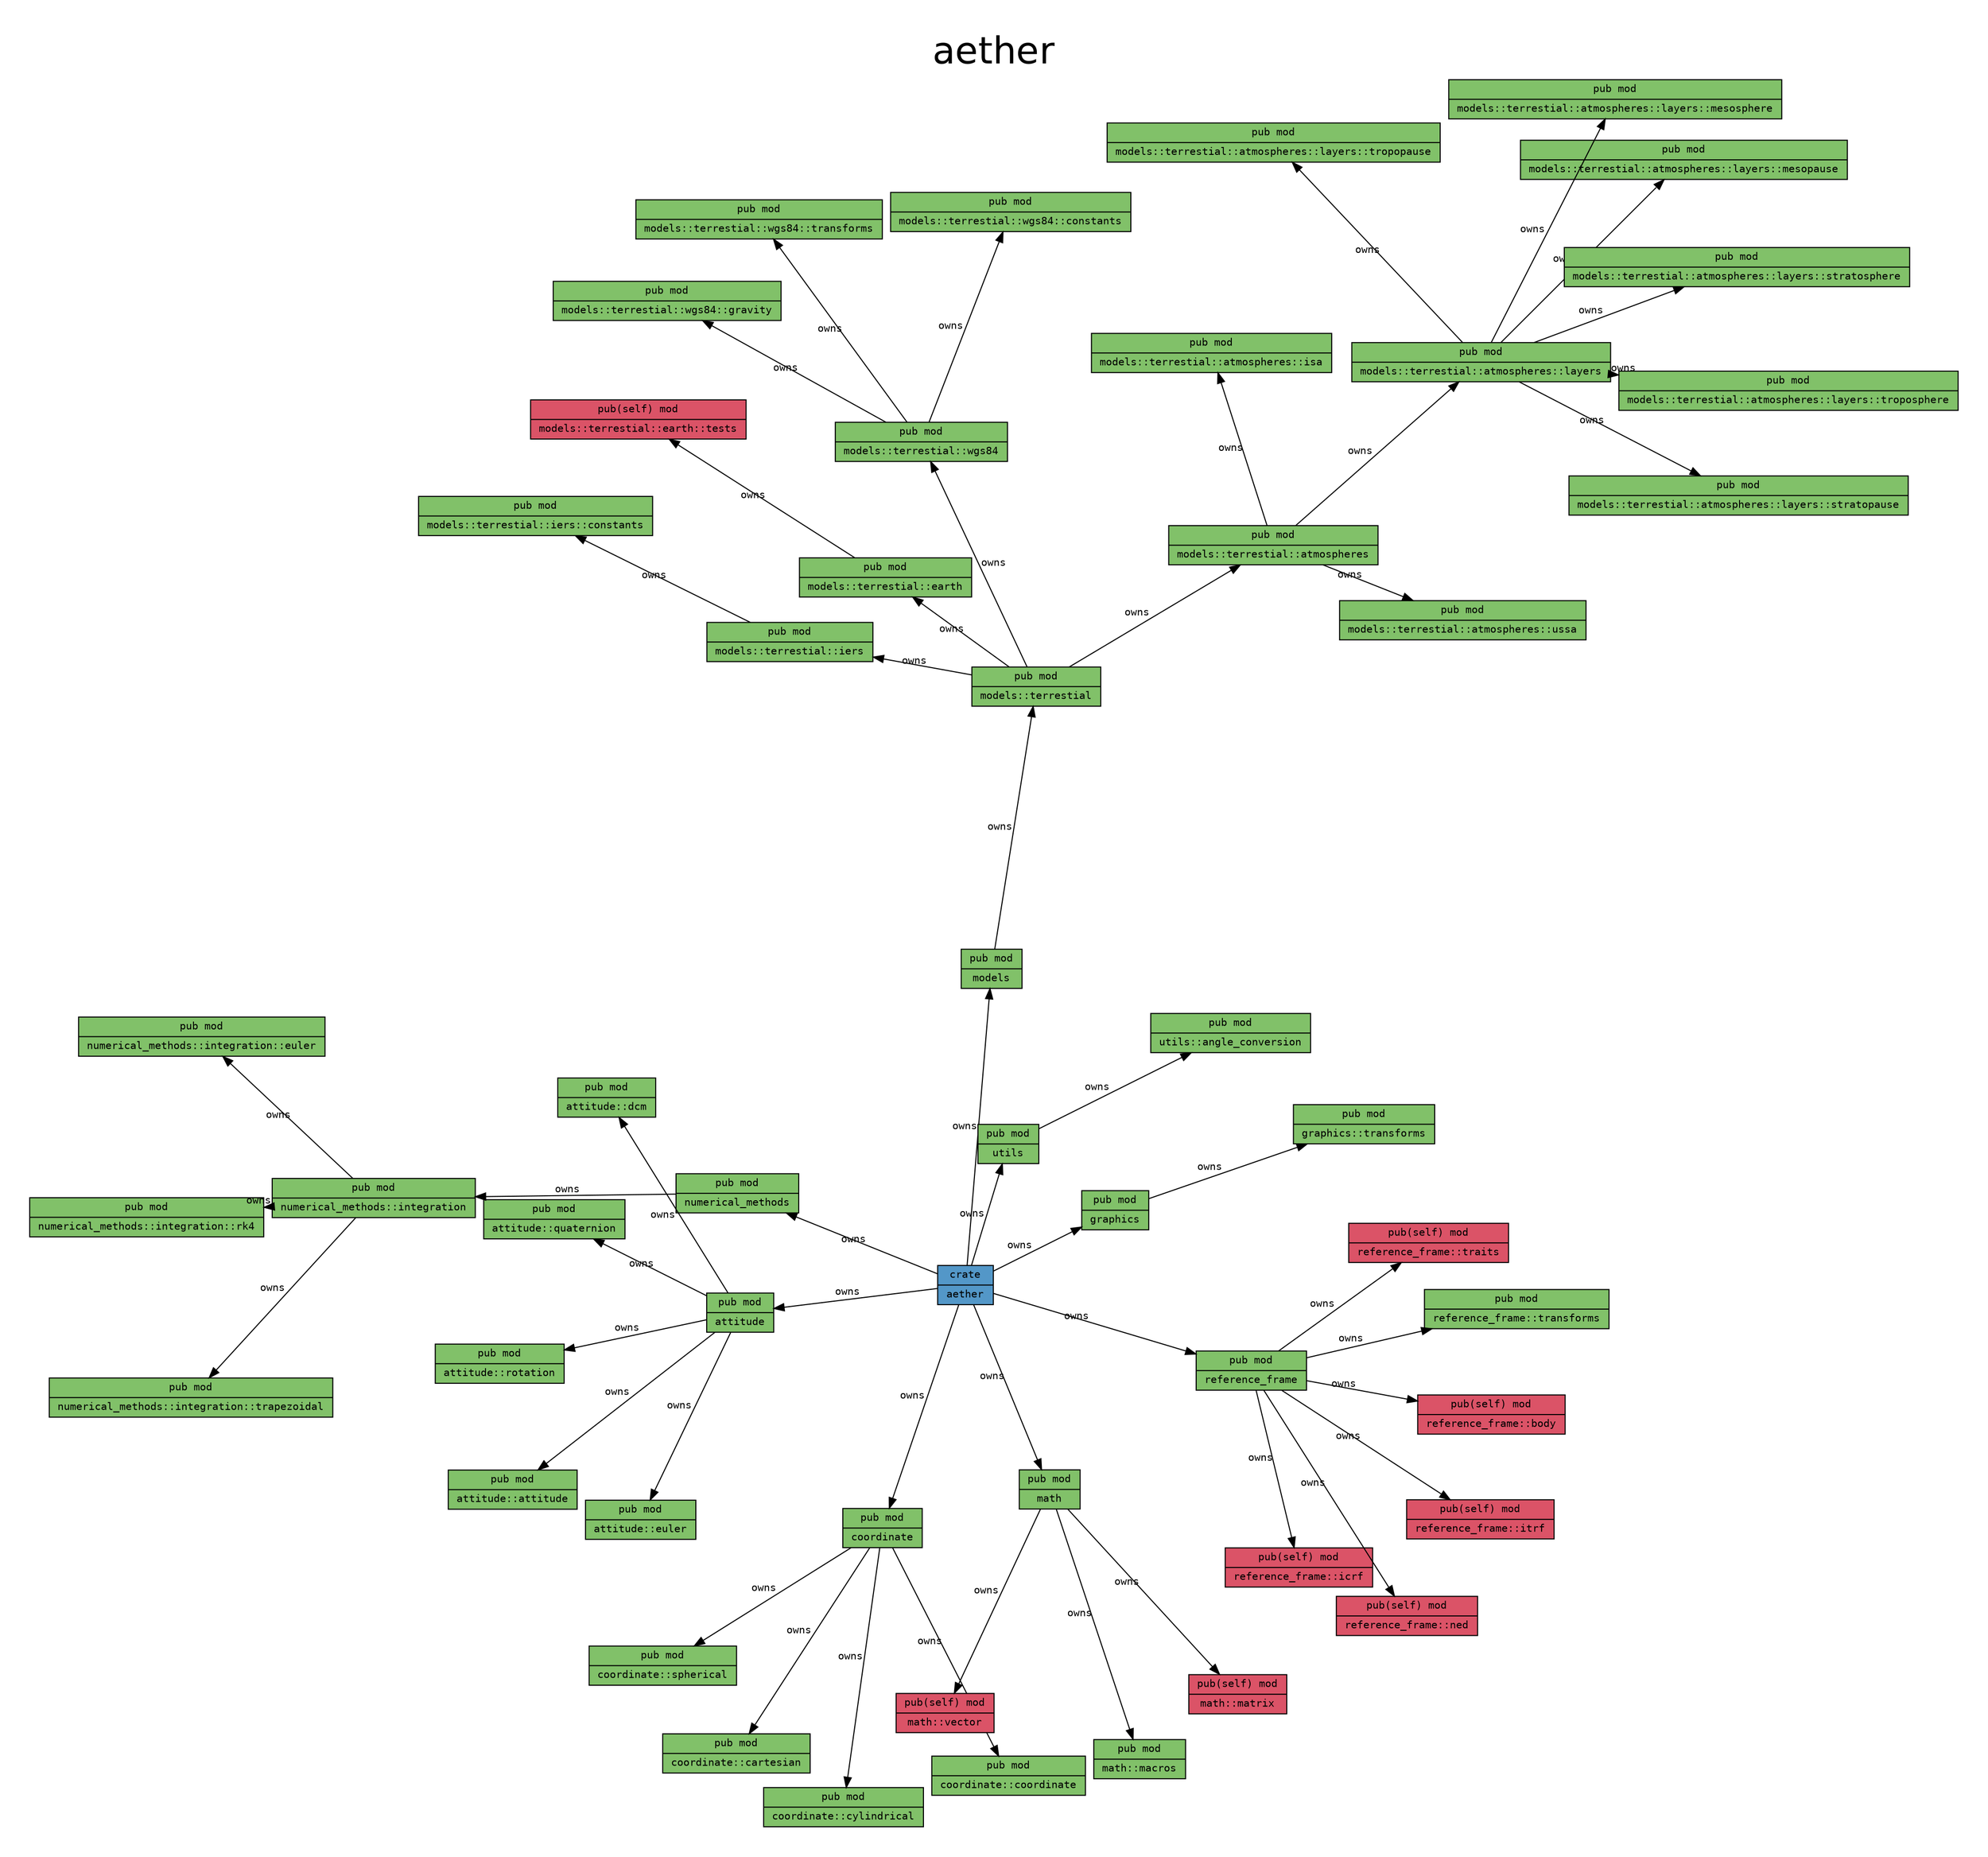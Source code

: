 digraph {

    graph [
        label="aether",
        labelloc=t,

        pad=0.4,

        // Consider rendering the graph using a different layout algorithm, such as:
        // [dot, neato, twopi, circo, fdp, sfdp]
        layout=neato,
        overlap=false,
        splines="line",
        rankdir=LR,

        fontname="Helvetica", 
        fontsize="36",
    ];

    node [
        fontname="monospace",
        fontsize="10",
        shape="record",
        style="filled",
    ];

    edge [
        fontname="monospace",
        fontsize="10",
    ];

    "aether" [label="crate|aether", fillcolor="#5397c8"]; // "crate" node
    "aether::attitude" [label="pub mod|attitude", fillcolor="#81c169"]; // "mod" node
    "aether::attitude::attitude" [label="pub mod|attitude::attitude", fillcolor="#81c169"]; // "mod" node
    "aether::attitude::dcm" [label="pub mod|attitude::dcm", fillcolor="#81c169"]; // "mod" node
    "aether::attitude::euler" [label="pub mod|attitude::euler", fillcolor="#81c169"]; // "mod" node
    "aether::attitude::quaternion" [label="pub mod|attitude::quaternion", fillcolor="#81c169"]; // "mod" node
    "aether::attitude::rotation" [label="pub mod|attitude::rotation", fillcolor="#81c169"]; // "mod" node
    "aether::coordinate" [label="pub mod|coordinate", fillcolor="#81c169"]; // "mod" node
    "aether::coordinate::cartesian" [label="pub mod|coordinate::cartesian", fillcolor="#81c169"]; // "mod" node
    "aether::coordinate::coordinate" [label="pub mod|coordinate::coordinate", fillcolor="#81c169"]; // "mod" node
    "aether::coordinate::cylindrical" [label="pub mod|coordinate::cylindrical", fillcolor="#81c169"]; // "mod" node
    "aether::coordinate::spherical" [label="pub mod|coordinate::spherical", fillcolor="#81c169"]; // "mod" node
    "aether::graphics" [label="pub mod|graphics", fillcolor="#81c169"]; // "mod" node
    "aether::graphics::transforms" [label="pub mod|graphics::transforms", fillcolor="#81c169"]; // "mod" node
    "aether::math" [label="pub mod|math", fillcolor="#81c169"]; // "mod" node
    "aether::math::macros" [label="pub mod|math::macros", fillcolor="#81c169"]; // "mod" node
    "aether::math::matrix" [label="pub(self) mod|math::matrix", fillcolor="#db5367"]; // "mod" node
    "aether::math::vector" [label="pub(self) mod|math::vector", fillcolor="#db5367"]; // "mod" node
    "aether::models" [label="pub mod|models", fillcolor="#81c169"]; // "mod" node
    "aether::models::terrestial" [label="pub mod|models::terrestial", fillcolor="#81c169"]; // "mod" node
    "aether::models::terrestial::atmospheres" [label="pub mod|models::terrestial::atmospheres", fillcolor="#81c169"]; // "mod" node
    "aether::models::terrestial::atmospheres::isa" [label="pub mod|models::terrestial::atmospheres::isa", fillcolor="#81c169"]; // "mod" node
    "aether::models::terrestial::atmospheres::layers" [label="pub mod|models::terrestial::atmospheres::layers", fillcolor="#81c169"]; // "mod" node
    "aether::models::terrestial::atmospheres::layers::mesopause" [label="pub mod|models::terrestial::atmospheres::layers::mesopause", fillcolor="#81c169"]; // "mod" node
    "aether::models::terrestial::atmospheres::layers::mesosphere" [label="pub mod|models::terrestial::atmospheres::layers::mesosphere", fillcolor="#81c169"]; // "mod" node
    "aether::models::terrestial::atmospheres::layers::stratopause" [label="pub mod|models::terrestial::atmospheres::layers::stratopause", fillcolor="#81c169"]; // "mod" node
    "aether::models::terrestial::atmospheres::layers::stratosphere" [label="pub mod|models::terrestial::atmospheres::layers::stratosphere", fillcolor="#81c169"]; // "mod" node
    "aether::models::terrestial::atmospheres::layers::tropopause" [label="pub mod|models::terrestial::atmospheres::layers::tropopause", fillcolor="#81c169"]; // "mod" node
    "aether::models::terrestial::atmospheres::layers::troposphere" [label="pub mod|models::terrestial::atmospheres::layers::troposphere", fillcolor="#81c169"]; // "mod" node
    "aether::models::terrestial::atmospheres::ussa" [label="pub mod|models::terrestial::atmospheres::ussa", fillcolor="#81c169"]; // "mod" node
    "aether::models::terrestial::earth" [label="pub mod|models::terrestial::earth", fillcolor="#81c169"]; // "mod" node
    "aether::models::terrestial::earth::tests" [label="pub(self) mod|models::terrestial::earth::tests", fillcolor="#db5367"]; // "mod" node
    "aether::models::terrestial::iers" [label="pub mod|models::terrestial::iers", fillcolor="#81c169"]; // "mod" node
    "aether::models::terrestial::iers::constants" [label="pub mod|models::terrestial::iers::constants", fillcolor="#81c169"]; // "mod" node
    "aether::models::terrestial::wgs84" [label="pub mod|models::terrestial::wgs84", fillcolor="#81c169"]; // "mod" node
    "aether::models::terrestial::wgs84::constants" [label="pub mod|models::terrestial::wgs84::constants", fillcolor="#81c169"]; // "mod" node
    "aether::models::terrestial::wgs84::gravity" [label="pub mod|models::terrestial::wgs84::gravity", fillcolor="#81c169"]; // "mod" node
    "aether::models::terrestial::wgs84::transforms" [label="pub mod|models::terrestial::wgs84::transforms", fillcolor="#81c169"]; // "mod" node
    "aether::numerical_methods" [label="pub mod|numerical_methods", fillcolor="#81c169"]; // "mod" node
    "aether::numerical_methods::integration" [label="pub mod|numerical_methods::integration", fillcolor="#81c169"]; // "mod" node
    "aether::numerical_methods::integration::euler" [label="pub mod|numerical_methods::integration::euler", fillcolor="#81c169"]; // "mod" node
    "aether::numerical_methods::integration::rk4" [label="pub mod|numerical_methods::integration::rk4", fillcolor="#81c169"]; // "mod" node
    "aether::numerical_methods::integration::trapezoidal" [label="pub mod|numerical_methods::integration::trapezoidal", fillcolor="#81c169"]; // "mod" node
    "aether::reference_frame" [label="pub mod|reference_frame", fillcolor="#81c169"]; // "mod" node
    "aether::reference_frame::body" [label="pub(self) mod|reference_frame::body", fillcolor="#db5367"]; // "mod" node
    "aether::reference_frame::icrf" [label="pub(self) mod|reference_frame::icrf", fillcolor="#db5367"]; // "mod" node
    "aether::reference_frame::itrf" [label="pub(self) mod|reference_frame::itrf", fillcolor="#db5367"]; // "mod" node
    "aether::reference_frame::ned" [label="pub(self) mod|reference_frame::ned", fillcolor="#db5367"]; // "mod" node
    "aether::reference_frame::traits" [label="pub(self) mod|reference_frame::traits", fillcolor="#db5367"]; // "mod" node
    "aether::reference_frame::transforms" [label="pub mod|reference_frame::transforms", fillcolor="#81c169"]; // "mod" node
    "aether::utils" [label="pub mod|utils", fillcolor="#81c169"]; // "mod" node
    "aether::utils::angle_conversion" [label="pub mod|utils::angle_conversion", fillcolor="#81c169"]; // "mod" node

    "aether" -> "aether::attitude" [label="owns", color="#000000", style="solid"] [constraint=true]; // "owns" edge
    "aether" -> "aether::coordinate" [label="owns", color="#000000", style="solid"] [constraint=true]; // "owns" edge
    "aether" -> "aether::graphics" [label="owns", color="#000000", style="solid"] [constraint=true]; // "owns" edge
    "aether" -> "aether::math" [label="owns", color="#000000", style="solid"] [constraint=true]; // "owns" edge
    "aether" -> "aether::models" [label="owns", color="#000000", style="solid"] [constraint=true]; // "owns" edge
    "aether" -> "aether::numerical_methods" [label="owns", color="#000000", style="solid"] [constraint=true]; // "owns" edge
    "aether" -> "aether::reference_frame" [label="owns", color="#000000", style="solid"] [constraint=true]; // "owns" edge
    "aether" -> "aether::utils" [label="owns", color="#000000", style="solid"] [constraint=true]; // "owns" edge
    "aether::attitude" -> "aether::attitude::attitude" [label="owns", color="#000000", style="solid"] [constraint=true]; // "owns" edge
    "aether::attitude" -> "aether::attitude::dcm" [label="owns", color="#000000", style="solid"] [constraint=true]; // "owns" edge
    "aether::attitude" -> "aether::attitude::euler" [label="owns", color="#000000", style="solid"] [constraint=true]; // "owns" edge
    "aether::attitude" -> "aether::attitude::quaternion" [label="owns", color="#000000", style="solid"] [constraint=true]; // "owns" edge
    "aether::attitude" -> "aether::attitude::rotation" [label="owns", color="#000000", style="solid"] [constraint=true]; // "owns" edge
    "aether::coordinate" -> "aether::coordinate::cartesian" [label="owns", color="#000000", style="solid"] [constraint=true]; // "owns" edge
    "aether::coordinate" -> "aether::coordinate::coordinate" [label="owns", color="#000000", style="solid"] [constraint=true]; // "owns" edge
    "aether::coordinate" -> "aether::coordinate::cylindrical" [label="owns", color="#000000", style="solid"] [constraint=true]; // "owns" edge
    "aether::coordinate" -> "aether::coordinate::spherical" [label="owns", color="#000000", style="solid"] [constraint=true]; // "owns" edge
    "aether::graphics" -> "aether::graphics::transforms" [label="owns", color="#000000", style="solid"] [constraint=true]; // "owns" edge
    "aether::math" -> "aether::math::macros" [label="owns", color="#000000", style="solid"] [constraint=true]; // "owns" edge
    "aether::math" -> "aether::math::matrix" [label="owns", color="#000000", style="solid"] [constraint=true]; // "owns" edge
    "aether::math" -> "aether::math::vector" [label="owns", color="#000000", style="solid"] [constraint=true]; // "owns" edge
    "aether::models" -> "aether::models::terrestial" [label="owns", color="#000000", style="solid"] [constraint=true]; // "owns" edge
    "aether::models::terrestial" -> "aether::models::terrestial::atmospheres" [label="owns", color="#000000", style="solid"] [constraint=true]; // "owns" edge
    "aether::models::terrestial" -> "aether::models::terrestial::earth" [label="owns", color="#000000", style="solid"] [constraint=true]; // "owns" edge
    "aether::models::terrestial" -> "aether::models::terrestial::iers" [label="owns", color="#000000", style="solid"] [constraint=true]; // "owns" edge
    "aether::models::terrestial" -> "aether::models::terrestial::wgs84" [label="owns", color="#000000", style="solid"] [constraint=true]; // "owns" edge
    "aether::models::terrestial::atmospheres" -> "aether::models::terrestial::atmospheres::isa" [label="owns", color="#000000", style="solid"] [constraint=true]; // "owns" edge
    "aether::models::terrestial::atmospheres" -> "aether::models::terrestial::atmospheres::layers" [label="owns", color="#000000", style="solid"] [constraint=true]; // "owns" edge
    "aether::models::terrestial::atmospheres" -> "aether::models::terrestial::atmospheres::ussa" [label="owns", color="#000000", style="solid"] [constraint=true]; // "owns" edge
    "aether::models::terrestial::atmospheres::layers" -> "aether::models::terrestial::atmospheres::layers::mesopause" [label="owns", color="#000000", style="solid"] [constraint=true]; // "owns" edge
    "aether::models::terrestial::atmospheres::layers" -> "aether::models::terrestial::atmospheres::layers::mesosphere" [label="owns", color="#000000", style="solid"] [constraint=true]; // "owns" edge
    "aether::models::terrestial::atmospheres::layers" -> "aether::models::terrestial::atmospheres::layers::stratopause" [label="owns", color="#000000", style="solid"] [constraint=true]; // "owns" edge
    "aether::models::terrestial::atmospheres::layers" -> "aether::models::terrestial::atmospheres::layers::stratosphere" [label="owns", color="#000000", style="solid"] [constraint=true]; // "owns" edge
    "aether::models::terrestial::atmospheres::layers" -> "aether::models::terrestial::atmospheres::layers::tropopause" [label="owns", color="#000000", style="solid"] [constraint=true]; // "owns" edge
    "aether::models::terrestial::atmospheres::layers" -> "aether::models::terrestial::atmospheres::layers::troposphere" [label="owns", color="#000000", style="solid"] [constraint=true]; // "owns" edge
    "aether::models::terrestial::earth" -> "aether::models::terrestial::earth::tests" [label="owns", color="#000000", style="solid"] [constraint=true]; // "owns" edge
    "aether::models::terrestial::iers" -> "aether::models::terrestial::iers::constants" [label="owns", color="#000000", style="solid"] [constraint=true]; // "owns" edge
    "aether::models::terrestial::wgs84" -> "aether::models::terrestial::wgs84::constants" [label="owns", color="#000000", style="solid"] [constraint=true]; // "owns" edge
    "aether::models::terrestial::wgs84" -> "aether::models::terrestial::wgs84::gravity" [label="owns", color="#000000", style="solid"] [constraint=true]; // "owns" edge
    "aether::models::terrestial::wgs84" -> "aether::models::terrestial::wgs84::transforms" [label="owns", color="#000000", style="solid"] [constraint=true]; // "owns" edge
    "aether::numerical_methods" -> "aether::numerical_methods::integration" [label="owns", color="#000000", style="solid"] [constraint=true]; // "owns" edge
    "aether::numerical_methods::integration" -> "aether::numerical_methods::integration::euler" [label="owns", color="#000000", style="solid"] [constraint=true]; // "owns" edge
    "aether::numerical_methods::integration" -> "aether::numerical_methods::integration::rk4" [label="owns", color="#000000", style="solid"] [constraint=true]; // "owns" edge
    "aether::numerical_methods::integration" -> "aether::numerical_methods::integration::trapezoidal" [label="owns", color="#000000", style="solid"] [constraint=true]; // "owns" edge
    "aether::reference_frame" -> "aether::reference_frame::body" [label="owns", color="#000000", style="solid"] [constraint=true]; // "owns" edge
    "aether::reference_frame" -> "aether::reference_frame::icrf" [label="owns", color="#000000", style="solid"] [constraint=true]; // "owns" edge
    "aether::reference_frame" -> "aether::reference_frame::itrf" [label="owns", color="#000000", style="solid"] [constraint=true]; // "owns" edge
    "aether::reference_frame" -> "aether::reference_frame::ned" [label="owns", color="#000000", style="solid"] [constraint=true]; // "owns" edge
    "aether::reference_frame" -> "aether::reference_frame::traits" [label="owns", color="#000000", style="solid"] [constraint=true]; // "owns" edge
    "aether::reference_frame" -> "aether::reference_frame::transforms" [label="owns", color="#000000", style="solid"] [constraint=true]; // "owns" edge
    "aether::utils" -> "aether::utils::angle_conversion" [label="owns", color="#000000", style="solid"] [constraint=true]; // "owns" edge

}
